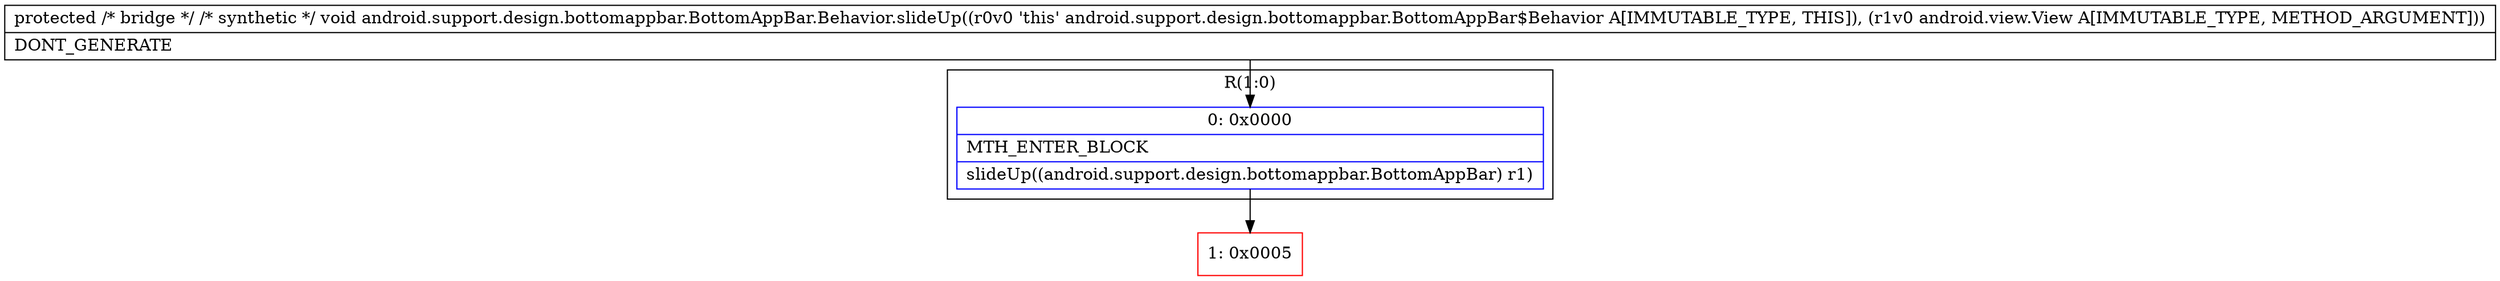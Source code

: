 digraph "CFG forandroid.support.design.bottomappbar.BottomAppBar.Behavior.slideUp(Landroid\/view\/View;)V" {
subgraph cluster_Region_537013447 {
label = "R(1:0)";
node [shape=record,color=blue];
Node_0 [shape=record,label="{0\:\ 0x0000|MTH_ENTER_BLOCK\l|slideUp((android.support.design.bottomappbar.BottomAppBar) r1)\l}"];
}
Node_1 [shape=record,color=red,label="{1\:\ 0x0005}"];
MethodNode[shape=record,label="{protected \/* bridge *\/ \/* synthetic *\/ void android.support.design.bottomappbar.BottomAppBar.Behavior.slideUp((r0v0 'this' android.support.design.bottomappbar.BottomAppBar$Behavior A[IMMUTABLE_TYPE, THIS]), (r1v0 android.view.View A[IMMUTABLE_TYPE, METHOD_ARGUMENT]))  | DONT_GENERATE\l}"];
MethodNode -> Node_0;
Node_0 -> Node_1;
}

